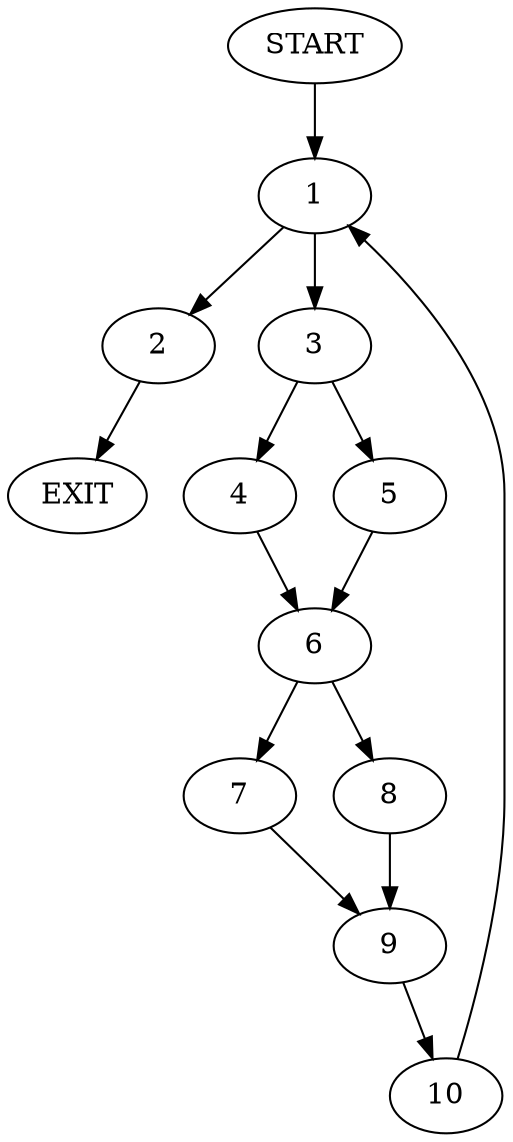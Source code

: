 digraph { 
0 [label="START"];
1;
2;
3;
4;
5;
6;
7;
8;
9;
10;
11[label="EXIT"];
0 -> 1;
1 -> 3;
1 -> 2;
2 -> 11;
3 -> 4;
3 -> 5;
4 -> 6;
5 -> 6;
6 -> 7;
6 -> 8;
7 -> 9;
8 -> 9;
9 -> 10;
10 -> 1;
}
